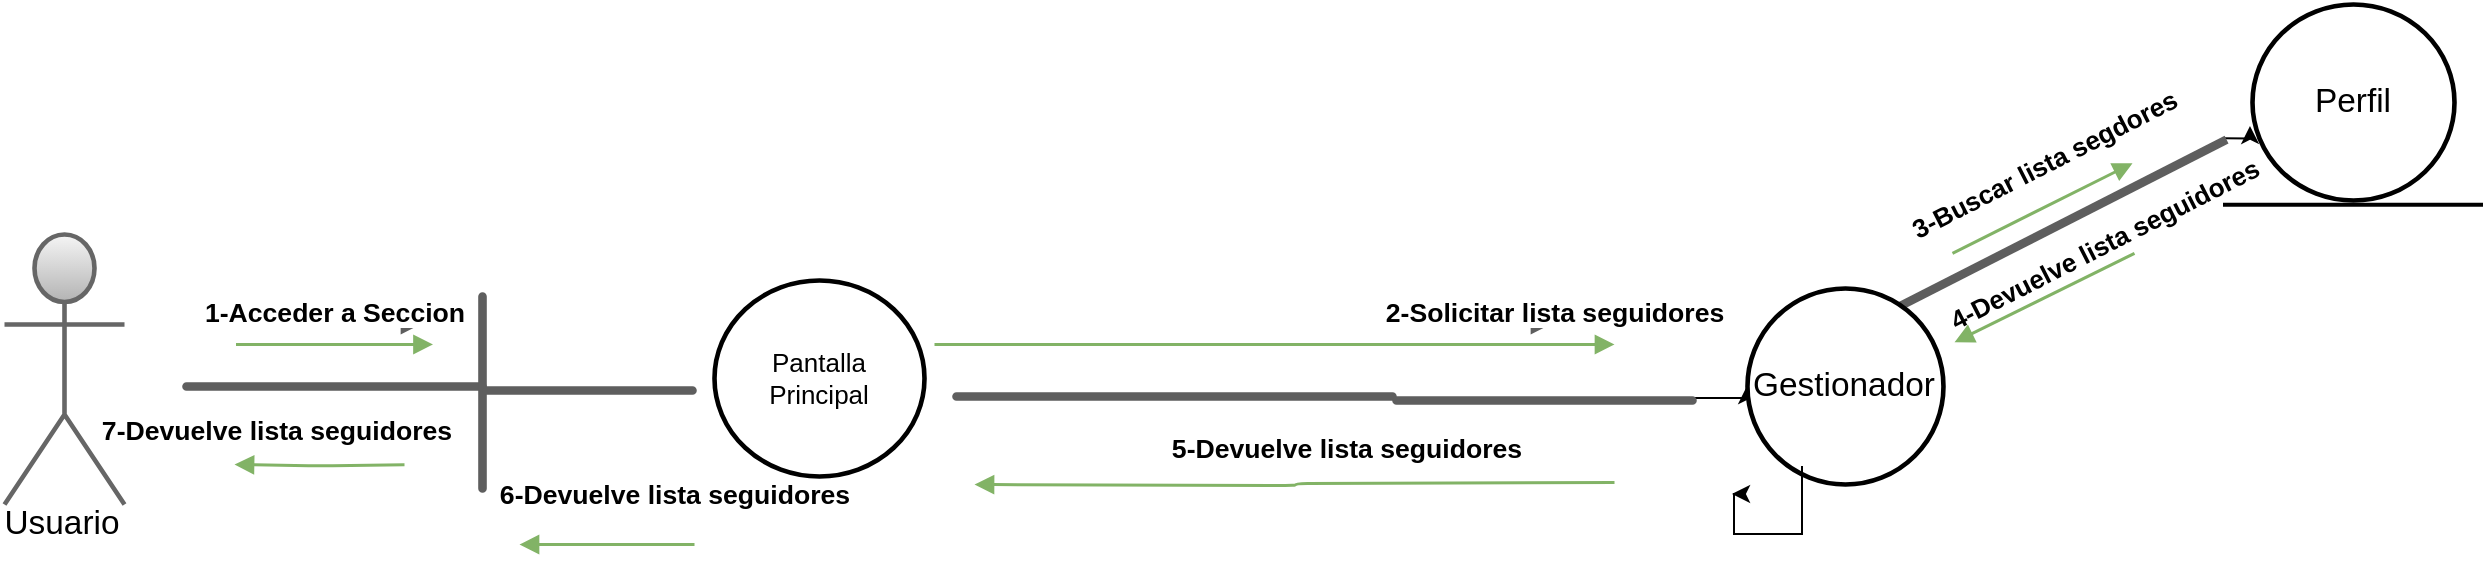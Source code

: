 <mxfile version="21.3.7" type="google">
  <diagram name="Page-1" id="nSNGmiSWsfWtnf7g0Id7">
    <mxGraphModel grid="1" page="1" gridSize="10" guides="1" tooltips="1" connect="1" arrows="1" fold="1" pageScale="1" pageWidth="3300" pageHeight="4681" math="0" shadow="0">
      <root>
        <mxCell id="0" />
        <mxCell id="1" parent="0" />
        <mxCell id="0_HEPXBxXQ4FvxNlk8SX-1" value="Usuario" style="html=1;overflow=block;blockSpacing=1;shape=umlActor;labelPosition=center;verticalLabelPosition=bottom;verticalAlign=top;whiteSpace=nowrap;fontSize=16.7;align=center;spacing=0;strokeColor=#666666;strokeOpacity=100;rounded=1;absoluteArcSize=1;arcSize=9;strokeWidth=2.3;lucidId=v-9Zh1rxyZDl;fillColor=#f5f5f5;gradientColor=#b3b3b3;" vertex="1" parent="1">
          <mxGeometry x="195" y="165" width="60" height="135" as="geometry" />
        </mxCell>
        <mxCell id="0_HEPXBxXQ4FvxNlk8SX-2" value="Pantalla Principal" style="html=1;overflow=block;blockSpacing=1;whiteSpace=wrap;ellipse;fontSize=13;spacing=3.8;strokeOpacity=100;rounded=1;absoluteArcSize=1;arcSize=9;strokeWidth=2.3;lucidId=m_9ZVBL-fcfm;" vertex="1" parent="1">
          <mxGeometry x="550" y="188" width="105" height="98" as="geometry" />
        </mxCell>
        <mxCell id="0_HEPXBxXQ4FvxNlk8SX-3" value="" style="html=1;overflow=block;blockSpacing=1;whiteSpace=wrap;fontSize=13;spacing=0;strokeColor=#5e5e5e;strokeOpacity=100;rounded=1;absoluteArcSize=1;arcSize=9;strokeWidth=2.3;lucidId=Ua-ZBc27CYNb;" vertex="1" parent="1">
          <mxGeometry x="285" y="240" width="150" height="2" as="geometry" />
        </mxCell>
        <mxCell id="0_HEPXBxXQ4FvxNlk8SX-4" value="" style="html=1;overflow=block;blockSpacing=1;whiteSpace=wrap;fontSize=13;spacing=0;strokeColor=#5e5e5e;strokeOpacity=100;rounded=1;absoluteArcSize=1;arcSize=9;rotation=-270;strokeWidth=2.3;lucidId=_a-ZSmVuOn7P;" vertex="1" parent="1">
          <mxGeometry x="385" y="243" width="98" height="2" as="geometry" />
        </mxCell>
        <mxCell id="0_HEPXBxXQ4FvxNlk8SX-5" value="" style="html=1;overflow=block;blockSpacing=1;whiteSpace=wrap;fontSize=13;spacing=0;strokeColor=#5e5e5e;strokeOpacity=100;rounded=1;absoluteArcSize=1;arcSize=9;strokeWidth=2.3;lucidId=qb-ZYocc4o6I;" vertex="1" parent="1">
          <mxGeometry x="435" y="242" width="105" height="2" as="geometry" />
        </mxCell>
        <mxCell id="0_HEPXBxXQ4FvxNlk8SX-6" value="" style="html=1;overflow=block;blockSpacing=1;whiteSpace=wrap;fontSize=13;spacing=0;strokeColor=#5e5e5e;strokeOpacity=100;rounded=1;absoluteArcSize=1;arcSize=9;strokeWidth=2.3;lucidId=Lb-ZauoieuXv;" vertex="1" parent="1">
          <mxGeometry x="670" y="245" width="220" height="2" as="geometry" />
        </mxCell>
        <mxCell id="0_HEPXBxXQ4FvxNlk8SX-8" value="Perfil" style="html=1;overflow=block;blockSpacing=1;whiteSpace=wrap;ellipse;fontSize=16.7;align=center;spacing=3.8;strokeOpacity=100;rounded=1;absoluteArcSize=1;arcSize=9;strokeWidth=2.3;lucidId=Id-Z9ajLzw0J;labelBorderColor=none;" vertex="1" parent="1">
          <mxGeometry x="1319" y="50" width="101" height="98" as="geometry" />
        </mxCell>
        <mxCell id="0_HEPXBxXQ4FvxNlk8SX-54" style="edgeStyle=orthogonalEdgeStyle;rounded=0;orthogonalLoop=1;jettySize=auto;html=1;exitX=1;exitY=0;exitDx=0;exitDy=0;entryX=0;entryY=0.5;entryDx=0;entryDy=0;" edge="1" parent="1" source="0_HEPXBxXQ4FvxNlk8SX-9" target="0_HEPXBxXQ4FvxNlk8SX-44">
          <mxGeometry relative="1" as="geometry" />
        </mxCell>
        <mxCell id="0_HEPXBxXQ4FvxNlk8SX-9" value="" style="html=1;overflow=block;blockSpacing=1;whiteSpace=wrap;fontSize=13;spacing=0;strokeColor=#5e5e5e;strokeOpacity=100;rounded=1;absoluteArcSize=1;arcSize=9;strokeWidth=2.3;lucidId=0d-ZeZwxma3P;" vertex="1" parent="1">
          <mxGeometry x="890" y="247" width="150" height="2" as="geometry" />
        </mxCell>
        <mxCell id="0_HEPXBxXQ4FvxNlk8SX-10" value="" style="html=1;jettySize=18;whiteSpace=wrap;fontSize=13;strokeColor=#5E5E5E;strokeWidth=1.5;rounded=1;arcSize=12;edgeStyle=orthogonalEdgeStyle;startArrow=none;endArrow=block;endFill=1;lucidId=dg-ZWHE85~gX;" edge="1" parent="1">
          <mxGeometry width="100" height="100" relative="1" as="geometry">
            <Array as="points" />
            <mxPoint x="328" y="210" as="sourcePoint" />
            <mxPoint x="403" y="210" as="targetPoint" />
          </mxGeometry>
        </mxCell>
        <mxCell id="0_HEPXBxXQ4FvxNlk8SX-11" value="1-Acceder a Seccion" style="text;html=1;resizable=0;labelBackgroundColor=default;align=center;verticalAlign=middle;fontStyle=1;fontColor=#000000;fontSize=13.3;" vertex="1" parent="0_HEPXBxXQ4FvxNlk8SX-10">
          <mxGeometry relative="1" as="geometry">
            <mxPoint x="-6" y="-6" as="offset" />
          </mxGeometry>
        </mxCell>
        <mxCell id="0_HEPXBxXQ4FvxNlk8SX-14" value="" style="html=1;jettySize=18;whiteSpace=wrap;fontSize=13;strokeColor=#5E5E5E;strokeWidth=1.5;rounded=1;arcSize=12;edgeStyle=orthogonalEdgeStyle;startArrow=none;endArrow=block;endFill=1;lucidId=Vg-ZGS7MdUY0;" edge="1" parent="1">
          <mxGeometry width="100" height="100" relative="1" as="geometry">
            <Array as="points" />
            <mxPoint x="900" y="210" as="sourcePoint" />
            <mxPoint x="968" y="210" as="targetPoint" />
          </mxGeometry>
        </mxCell>
        <mxCell id="0_HEPXBxXQ4FvxNlk8SX-15" value="2-Solicitar lista seguidores" style="text;html=1;resizable=0;labelBackgroundColor=default;align=center;verticalAlign=middle;fontStyle=1;fontColor=#000000;fontSize=13.3;" vertex="1" parent="0_HEPXBxXQ4FvxNlk8SX-14">
          <mxGeometry relative="1" as="geometry">
            <mxPoint x="36" y="-6" as="offset" />
          </mxGeometry>
        </mxCell>
        <mxCell id="0_HEPXBxXQ4FvxNlk8SX-51" style="edgeStyle=orthogonalEdgeStyle;rounded=0;orthogonalLoop=1;jettySize=auto;html=1;exitX=1;exitY=0;exitDx=0;exitDy=0;entryX=-0.01;entryY=0.622;entryDx=0;entryDy=0;entryPerimeter=0;" edge="1" parent="1" source="0_HEPXBxXQ4FvxNlk8SX-16" target="0_HEPXBxXQ4FvxNlk8SX-8">
          <mxGeometry relative="1" as="geometry" />
        </mxCell>
        <mxCell id="0_HEPXBxXQ4FvxNlk8SX-16" value="" style="html=1;overflow=block;blockSpacing=1;whiteSpace=wrap;fontSize=13;spacing=0;strokeColor=#5e5e5e;strokeOpacity=100;rounded=1;absoluteArcSize=1;arcSize=0;rotation=-27.029;strokeWidth=2.3;lucidId=yh-ZI30L3V71;" vertex="1" parent="1">
          <mxGeometry x="1066.49" y="174.4" width="252.29" height="2" as="geometry" />
        </mxCell>
        <mxCell id="0_HEPXBxXQ4FvxNlk8SX-17" value="" style="html=1;jettySize=18;whiteSpace=wrap;fontSize=13;strokeColor=#82b366;strokeWidth=1.5;rounded=1;arcSize=12;edgeStyle=orthogonalEdgeStyle;startArrow=none;endArrow=block;endFill=1;lucidId=ti-ZGGk_tV3a;fillColor=#d5e8d4;" edge="1" parent="1">
          <mxGeometry width="100" height="100" relative="1" as="geometry">
            <Array as="points" />
            <mxPoint x="1000" y="289" as="sourcePoint" />
            <mxPoint x="680" y="290" as="targetPoint" />
          </mxGeometry>
        </mxCell>
        <mxCell id="0_HEPXBxXQ4FvxNlk8SX-18" value="5-Devuelve lista seguidores" style="text;html=1;resizable=0;labelBackgroundColor=default;align=center;verticalAlign=middle;fontStyle=1;fontColor=#000000;fontSize=13.3;" vertex="1" parent="0_HEPXBxXQ4FvxNlk8SX-17">
          <mxGeometry relative="1" as="geometry">
            <mxPoint x="25" y="-19" as="offset" />
          </mxGeometry>
        </mxCell>
        <mxCell id="0_HEPXBxXQ4FvxNlk8SX-19" value="" style="html=1;jettySize=18;whiteSpace=wrap;fontSize=13;strokeColor=#82b366;strokeWidth=1.5;rounded=0;startArrow=none;endArrow=block;endFill=1;lucidId=gn-ZjyCrW-MD;fillColor=#d5e8d4;" edge="1" parent="1">
          <mxGeometry width="100" height="100" relative="1" as="geometry">
            <Array as="points" />
            <mxPoint x="1169" y="174.4" as="sourcePoint" />
            <mxPoint x="1259" y="129.4" as="targetPoint" />
          </mxGeometry>
        </mxCell>
        <mxCell id="0_HEPXBxXQ4FvxNlk8SX-22" value="" style="html=1;jettySize=18;whiteSpace=wrap;fontSize=13;strokeColor=#82b366;strokeWidth=1.5;rounded=1;arcSize=12;edgeStyle=orthogonalEdgeStyle;startArrow=none;endArrow=block;endFill=1;lucidId=ay-ZF4q9Ovbn;fillColor=#d5e8d4;" edge="1" parent="1">
          <mxGeometry width="100" height="100" relative="1" as="geometry">
            <Array as="points" />
            <mxPoint x="540" y="320" as="sourcePoint" />
            <mxPoint x="452.5" y="320" as="targetPoint" />
          </mxGeometry>
        </mxCell>
        <mxCell id="0_HEPXBxXQ4FvxNlk8SX-23" value="6-Devuelve lista seguidores" style="text;html=1;resizable=0;labelBackgroundColor=default;align=center;verticalAlign=middle;fontStyle=1;fontColor=#000000;fontSize=13.3;" vertex="1" parent="0_HEPXBxXQ4FvxNlk8SX-22">
          <mxGeometry relative="1" as="geometry">
            <mxPoint x="34" y="-25" as="offset" />
          </mxGeometry>
        </mxCell>
        <mxCell id="0_HEPXBxXQ4FvxNlk8SX-33" value="" style="html=1;jettySize=18;whiteSpace=wrap;fontSize=13;strokeColor=#82b366;strokeWidth=1.5;rounded=1;arcSize=12;edgeStyle=orthogonalEdgeStyle;startArrow=none;endArrow=block;endFill=1;lucidId=ay-ZF4q9Ovbn;fillColor=#d5e8d4;" edge="1" parent="1">
          <mxGeometry width="100" height="100" relative="1" as="geometry">
            <Array as="points" />
            <mxPoint x="395" y="280.18" as="sourcePoint" />
            <mxPoint x="310" y="280" as="targetPoint" />
          </mxGeometry>
        </mxCell>
        <mxCell id="0_HEPXBxXQ4FvxNlk8SX-34" value="7-Devuelve lista seguidores" style="text;html=1;resizable=0;labelBackgroundColor=default;align=center;verticalAlign=middle;fontStyle=1;fontColor=#000000;fontSize=13.3;" vertex="1" parent="0_HEPXBxXQ4FvxNlk8SX-33">
          <mxGeometry relative="1" as="geometry">
            <mxPoint x="-22" y="-18" as="offset" />
          </mxGeometry>
        </mxCell>
        <mxCell id="0_HEPXBxXQ4FvxNlk8SX-35" value="" style="html=1;jettySize=18;whiteSpace=wrap;fontSize=13;strokeColor=#82b366;strokeWidth=1.5;rounded=1;arcSize=12;edgeStyle=orthogonalEdgeStyle;startArrow=none;endArrow=block;endFill=1;lucidId=GB-Ze.mVQOiI;fillColor=#d5e8d4;" edge="1" parent="1">
          <mxGeometry width="100" height="100" relative="1" as="geometry">
            <Array as="points">
              <mxPoint x="360.75" y="220" />
              <mxPoint x="360.75" y="220" />
            </Array>
            <mxPoint x="310.75" y="220" as="sourcePoint" />
            <mxPoint x="409.25" y="220" as="targetPoint" />
          </mxGeometry>
        </mxCell>
        <mxCell id="0_HEPXBxXQ4FvxNlk8SX-36" value="" style="html=1;jettySize=18;whiteSpace=wrap;fontSize=13;strokeColor=#82b366;strokeWidth=1.5;rounded=0;startArrow=none;endArrow=block;endFill=1;lucidId=gn-ZjyCrW-MD;fillColor=#d5e8d4;" edge="1" parent="1">
          <mxGeometry width="100" height="100" relative="1" as="geometry">
            <Array as="points" />
            <mxPoint x="660" y="220" as="sourcePoint" />
            <mxPoint x="1000" y="220" as="targetPoint" />
          </mxGeometry>
        </mxCell>
        <mxCell id="0_HEPXBxXQ4FvxNlk8SX-38" value="&lt;div&gt;3-Buscar lista segdores&lt;/div&gt;" style="text;html=1;align=center;verticalAlign=middle;resizable=0;points=[];autosize=1;strokeColor=none;fillColor=none;rotation=-27;fontSize=13;fontStyle=1" vertex="1" parent="1">
          <mxGeometry x="1130" y="115.4" width="170" height="30" as="geometry" />
        </mxCell>
        <mxCell id="0_HEPXBxXQ4FvxNlk8SX-39" value="4-Devuelve lista seguidores" style="text;html=1;align=center;verticalAlign=middle;resizable=0;points=[];autosize=1;strokeColor=none;fillColor=none;rotation=-27;fontSize=13;fontStyle=1" vertex="1" parent="1">
          <mxGeometry x="1150" y="155.4" width="190" height="30" as="geometry" />
        </mxCell>
        <mxCell id="0_HEPXBxXQ4FvxNlk8SX-40" value="" style="html=1;jettySize=18;whiteSpace=wrap;fontSize=13;strokeColor=#82b366;strokeWidth=1.5;rounded=0;startArrow=none;endArrow=block;endFill=1;lucidId=gn-ZjyCrW-MD;fillColor=#d5e8d4;" edge="1" parent="1">
          <mxGeometry width="100" height="100" relative="1" as="geometry">
            <Array as="points" />
            <mxPoint x="1260" y="174.4" as="sourcePoint" />
            <mxPoint x="1170" y="218.9" as="targetPoint" />
          </mxGeometry>
        </mxCell>
        <mxCell id="0_HEPXBxXQ4FvxNlk8SX-44" value="Gestionador" style="html=1;overflow=block;blockSpacing=1;whiteSpace=wrap;ellipse;fontSize=16.7;align=center;spacing=3.8;strokeOpacity=100;rounded=1;absoluteArcSize=1;arcSize=9;strokeWidth=2.3;lucidId=7c-ZnBiSTvn4;" vertex="1" parent="1">
          <mxGeometry x="1066.49" y="192" width="98" height="98" as="geometry" />
        </mxCell>
        <mxCell id="0_HEPXBxXQ4FvxNlk8SX-45" value="" style="line;strokeWidth=2;html=1;" vertex="1" parent="1">
          <mxGeometry x="1304.5" y="145.4" width="130" height="10" as="geometry" />
        </mxCell>
        <mxCell id="0_HEPXBxXQ4FvxNlk8SX-48" style="edgeStyle=orthogonalEdgeStyle;rounded=0;orthogonalLoop=1;jettySize=auto;html=1;exitX=1;exitY=1;exitDx=0;exitDy=0;entryX=0.5;entryY=1;entryDx=0;entryDy=0;" edge="1" parent="1">
          <mxGeometry relative="1" as="geometry">
            <mxPoint x="1059" y="295" as="targetPoint" />
            <Array as="points">
              <mxPoint x="1094" y="315" />
              <mxPoint x="1060" y="315" />
              <mxPoint x="1060" y="295" />
            </Array>
            <mxPoint x="1094" y="281" as="sourcePoint" />
          </mxGeometry>
        </mxCell>
      </root>
    </mxGraphModel>
  </diagram>
</mxfile>
